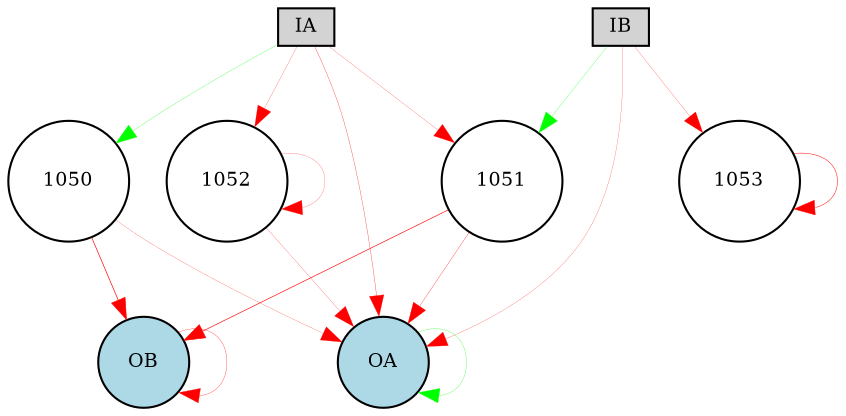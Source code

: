 digraph {
	node [fontsize=9 height=0.2 shape=circle width=0.2]
	IA [fillcolor=lightgray shape=box style=filled]
	IB [fillcolor=lightgray shape=box style=filled]
	OA [fillcolor=lightblue style=filled]
	OB [fillcolor=lightblue style=filled]
	1050 [fillcolor=white style=filled]
	1051 [fillcolor=white style=filled]
	1052 [fillcolor=white style=filled]
	IA -> 1050 [color=green penwidth=0.12797372958792164 style=solid]
	IA -> 1051 [color=red penwidth=0.1 style=solid]
	IA -> 1052 [color=red penwidth=0.1 style=solid]
	IB -> 1051 [color=green penwidth=0.12124386801075547 style=solid]
	IB -> 1053 [color=red penwidth=0.1 style=solid]
	1050 -> OA [color=red penwidth=0.1 style=solid]
	1050 -> OB [color=red penwidth=0.3178438766115558 style=solid]
	1051 -> OA [color=red penwidth=0.1424542189493298 style=solid]
	1051 -> OB [color=red penwidth=0.3020344876162827 style=solid]
	1052 -> OA [color=red penwidth=0.1 style=solid]
	IA -> OA [color=red penwidth=0.14266608247440052 style=solid]
	IB -> OA [color=red penwidth=0.1 style=solid]
	OA -> OA [color=green penwidth=0.12888399438684323 style=solid]
	OB -> OB [color=red penwidth=0.14180304862376908 style=solid]
	1052 -> 1052 [color=red penwidth=0.1 style=solid]
	1053 -> 1053 [color=red penwidth=0.2287179194345587 style=solid]
}
